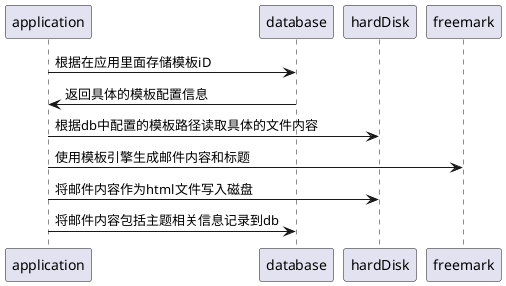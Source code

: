 @startuml
application->database: 根据在应用里面存储模板iD
database->application: 返回具体的模板配置信息
application->hardDisk: 根据db中配置的模板路径读取具体的文件内容
application->freemark: 使用模板引擎生成邮件内容和标题
application->hardDisk: 将邮件内容作为html文件写入磁盘
application->database: 将邮件内容包括主题相关信息记录到db



@enduml